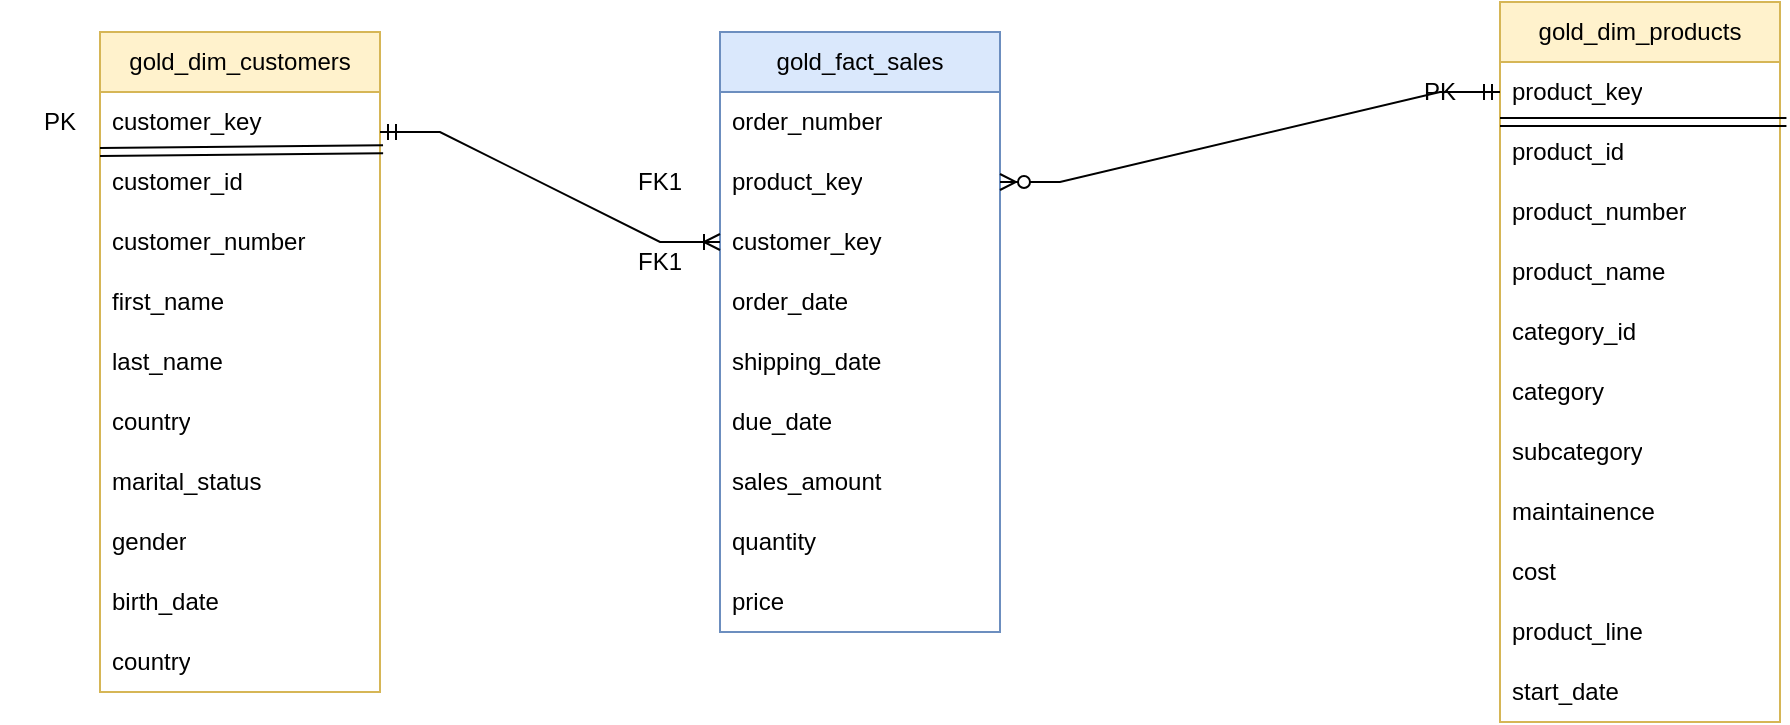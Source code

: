 <mxfile version="27.0.9">
  <diagram name="Page-1" id="odhT4YhQOPHgNkSvqknY">
    <mxGraphModel dx="1042" dy="722" grid="1" gridSize="10" guides="1" tooltips="1" connect="1" arrows="1" fold="1" page="1" pageScale="1" pageWidth="3300" pageHeight="4681" math="0" shadow="0">
      <root>
        <mxCell id="0" />
        <mxCell id="1" parent="0" />
        <mxCell id="2Zn3j7K52c2HavuLXbVH-1" value="gold_dim_customers" style="swimlane;fontStyle=0;childLayout=stackLayout;horizontal=1;startSize=30;horizontalStack=0;resizeParent=1;resizeParentMax=0;resizeLast=0;collapsible=1;marginBottom=0;whiteSpace=wrap;html=1;fillColor=#fff2cc;strokeColor=#d6b656;" parent="1" vertex="1">
          <mxGeometry x="120" y="130" width="140" height="330" as="geometry" />
        </mxCell>
        <mxCell id="2Zn3j7K52c2HavuLXbVH-2" value="customer_key" style="text;strokeColor=none;fillColor=none;align=left;verticalAlign=middle;spacingLeft=4;spacingRight=4;overflow=hidden;points=[[0,0.5],[1,0.5]];portConstraint=eastwest;rotatable=0;whiteSpace=wrap;html=1;" parent="2Zn3j7K52c2HavuLXbVH-1" vertex="1">
          <mxGeometry y="30" width="140" height="30" as="geometry" />
        </mxCell>
        <mxCell id="2Zn3j7K52c2HavuLXbVH-21" value="" style="shape=link;html=1;rounded=0;entryX=1.011;entryY=-0.047;entryDx=0;entryDy=0;entryPerimeter=0;" parent="2Zn3j7K52c2HavuLXbVH-1" target="2Zn3j7K52c2HavuLXbVH-3" edge="1">
          <mxGeometry width="100" relative="1" as="geometry">
            <mxPoint y="60" as="sourcePoint" />
            <mxPoint x="100" y="60" as="targetPoint" />
          </mxGeometry>
        </mxCell>
        <mxCell id="2Zn3j7K52c2HavuLXbVH-3" value="customer_id&amp;nbsp;" style="text;strokeColor=none;fillColor=none;align=left;verticalAlign=middle;spacingLeft=4;spacingRight=4;overflow=hidden;points=[[0,0.5],[1,0.5]];portConstraint=eastwest;rotatable=0;whiteSpace=wrap;html=1;" parent="2Zn3j7K52c2HavuLXbVH-1" vertex="1">
          <mxGeometry y="60" width="140" height="30" as="geometry" />
        </mxCell>
        <mxCell id="2Zn3j7K52c2HavuLXbVH-4" value="customer_number" style="text;strokeColor=none;fillColor=none;align=left;verticalAlign=middle;spacingLeft=4;spacingRight=4;overflow=hidden;points=[[0,0.5],[1,0.5]];portConstraint=eastwest;rotatable=0;whiteSpace=wrap;html=1;" parent="2Zn3j7K52c2HavuLXbVH-1" vertex="1">
          <mxGeometry y="90" width="140" height="30" as="geometry" />
        </mxCell>
        <mxCell id="2Zn3j7K52c2HavuLXbVH-13" value="first_name" style="text;strokeColor=none;fillColor=none;align=left;verticalAlign=middle;spacingLeft=4;spacingRight=4;overflow=hidden;points=[[0,0.5],[1,0.5]];portConstraint=eastwest;rotatable=0;whiteSpace=wrap;html=1;" parent="2Zn3j7K52c2HavuLXbVH-1" vertex="1">
          <mxGeometry y="120" width="140" height="30" as="geometry" />
        </mxCell>
        <mxCell id="2Zn3j7K52c2HavuLXbVH-14" value="last_name" style="text;strokeColor=none;fillColor=none;align=left;verticalAlign=middle;spacingLeft=4;spacingRight=4;overflow=hidden;points=[[0,0.5],[1,0.5]];portConstraint=eastwest;rotatable=0;whiteSpace=wrap;html=1;" parent="2Zn3j7K52c2HavuLXbVH-1" vertex="1">
          <mxGeometry y="150" width="140" height="30" as="geometry" />
        </mxCell>
        <mxCell id="2Zn3j7K52c2HavuLXbVH-15" value="country" style="text;strokeColor=none;fillColor=none;align=left;verticalAlign=middle;spacingLeft=4;spacingRight=4;overflow=hidden;points=[[0,0.5],[1,0.5]];portConstraint=eastwest;rotatable=0;whiteSpace=wrap;html=1;" parent="2Zn3j7K52c2HavuLXbVH-1" vertex="1">
          <mxGeometry y="180" width="140" height="30" as="geometry" />
        </mxCell>
        <mxCell id="2Zn3j7K52c2HavuLXbVH-16" value="marital_status" style="text;strokeColor=none;fillColor=none;align=left;verticalAlign=middle;spacingLeft=4;spacingRight=4;overflow=hidden;points=[[0,0.5],[1,0.5]];portConstraint=eastwest;rotatable=0;whiteSpace=wrap;html=1;" parent="2Zn3j7K52c2HavuLXbVH-1" vertex="1">
          <mxGeometry y="210" width="140" height="30" as="geometry" />
        </mxCell>
        <mxCell id="2Zn3j7K52c2HavuLXbVH-17" value="gender" style="text;strokeColor=none;fillColor=none;align=left;verticalAlign=middle;spacingLeft=4;spacingRight=4;overflow=hidden;points=[[0,0.5],[1,0.5]];portConstraint=eastwest;rotatable=0;whiteSpace=wrap;html=1;" parent="2Zn3j7K52c2HavuLXbVH-1" vertex="1">
          <mxGeometry y="240" width="140" height="30" as="geometry" />
        </mxCell>
        <mxCell id="2Zn3j7K52c2HavuLXbVH-18" value="birth_date" style="text;strokeColor=none;fillColor=none;align=left;verticalAlign=middle;spacingLeft=4;spacingRight=4;overflow=hidden;points=[[0,0.5],[1,0.5]];portConstraint=eastwest;rotatable=0;whiteSpace=wrap;html=1;" parent="2Zn3j7K52c2HavuLXbVH-1" vertex="1">
          <mxGeometry y="270" width="140" height="30" as="geometry" />
        </mxCell>
        <mxCell id="2Zn3j7K52c2HavuLXbVH-19" value="country" style="text;strokeColor=none;fillColor=none;align=left;verticalAlign=middle;spacingLeft=4;spacingRight=4;overflow=hidden;points=[[0,0.5],[1,0.5]];portConstraint=eastwest;rotatable=0;whiteSpace=wrap;html=1;" parent="2Zn3j7K52c2HavuLXbVH-1" vertex="1">
          <mxGeometry y="300" width="140" height="30" as="geometry" />
        </mxCell>
        <mxCell id="2Zn3j7K52c2HavuLXbVH-5" value="gold_fact_sales" style="swimlane;fontStyle=0;childLayout=stackLayout;horizontal=1;startSize=30;horizontalStack=0;resizeParent=1;resizeParentMax=0;resizeLast=0;collapsible=1;marginBottom=0;whiteSpace=wrap;html=1;fillColor=#dae8fc;strokeColor=#6c8ebf;" parent="1" vertex="1">
          <mxGeometry x="430" y="130" width="140" height="300" as="geometry" />
        </mxCell>
        <mxCell id="2Zn3j7K52c2HavuLXbVH-6" value="order_number" style="text;strokeColor=none;fillColor=none;align=left;verticalAlign=middle;spacingLeft=4;spacingRight=4;overflow=hidden;points=[[0,0.5],[1,0.5]];portConstraint=eastwest;rotatable=0;whiteSpace=wrap;html=1;" parent="2Zn3j7K52c2HavuLXbVH-5" vertex="1">
          <mxGeometry y="30" width="140" height="30" as="geometry" />
        </mxCell>
        <mxCell id="2Zn3j7K52c2HavuLXbVH-7" value="product_key" style="text;strokeColor=none;fillColor=none;align=left;verticalAlign=middle;spacingLeft=4;spacingRight=4;overflow=hidden;points=[[0,0.5],[1,0.5]];portConstraint=eastwest;rotatable=0;whiteSpace=wrap;html=1;" parent="2Zn3j7K52c2HavuLXbVH-5" vertex="1">
          <mxGeometry y="60" width="140" height="30" as="geometry" />
        </mxCell>
        <mxCell id="2Zn3j7K52c2HavuLXbVH-8" value="customer_key" style="text;strokeColor=none;fillColor=none;align=left;verticalAlign=middle;spacingLeft=4;spacingRight=4;overflow=hidden;points=[[0,0.5],[1,0.5]];portConstraint=eastwest;rotatable=0;whiteSpace=wrap;html=1;" parent="2Zn3j7K52c2HavuLXbVH-5" vertex="1">
          <mxGeometry y="90" width="140" height="30" as="geometry" />
        </mxCell>
        <mxCell id="2Zn3j7K52c2HavuLXbVH-22" value="order_date" style="text;strokeColor=none;fillColor=none;align=left;verticalAlign=middle;spacingLeft=4;spacingRight=4;overflow=hidden;points=[[0,0.5],[1,0.5]];portConstraint=eastwest;rotatable=0;whiteSpace=wrap;html=1;" parent="2Zn3j7K52c2HavuLXbVH-5" vertex="1">
          <mxGeometry y="120" width="140" height="30" as="geometry" />
        </mxCell>
        <mxCell id="2Zn3j7K52c2HavuLXbVH-23" value="shipping_date" style="text;strokeColor=none;fillColor=none;align=left;verticalAlign=middle;spacingLeft=4;spacingRight=4;overflow=hidden;points=[[0,0.5],[1,0.5]];portConstraint=eastwest;rotatable=0;whiteSpace=wrap;html=1;" parent="2Zn3j7K52c2HavuLXbVH-5" vertex="1">
          <mxGeometry y="150" width="140" height="30" as="geometry" />
        </mxCell>
        <mxCell id="2Zn3j7K52c2HavuLXbVH-24" value="due_date" style="text;strokeColor=none;fillColor=none;align=left;verticalAlign=middle;spacingLeft=4;spacingRight=4;overflow=hidden;points=[[0,0.5],[1,0.5]];portConstraint=eastwest;rotatable=0;whiteSpace=wrap;html=1;" parent="2Zn3j7K52c2HavuLXbVH-5" vertex="1">
          <mxGeometry y="180" width="140" height="30" as="geometry" />
        </mxCell>
        <mxCell id="2Zn3j7K52c2HavuLXbVH-25" value="sales_amount" style="text;strokeColor=none;fillColor=none;align=left;verticalAlign=middle;spacingLeft=4;spacingRight=4;overflow=hidden;points=[[0,0.5],[1,0.5]];portConstraint=eastwest;rotatable=0;whiteSpace=wrap;html=1;" parent="2Zn3j7K52c2HavuLXbVH-5" vertex="1">
          <mxGeometry y="210" width="140" height="30" as="geometry" />
        </mxCell>
        <mxCell id="2Zn3j7K52c2HavuLXbVH-26" value="quantity" style="text;strokeColor=none;fillColor=none;align=left;verticalAlign=middle;spacingLeft=4;spacingRight=4;overflow=hidden;points=[[0,0.5],[1,0.5]];portConstraint=eastwest;rotatable=0;whiteSpace=wrap;html=1;" parent="2Zn3j7K52c2HavuLXbVH-5" vertex="1">
          <mxGeometry y="240" width="140" height="30" as="geometry" />
        </mxCell>
        <mxCell id="2Zn3j7K52c2HavuLXbVH-27" value="price" style="text;strokeColor=none;fillColor=none;align=left;verticalAlign=middle;spacingLeft=4;spacingRight=4;overflow=hidden;points=[[0,0.5],[1,0.5]];portConstraint=eastwest;rotatable=0;whiteSpace=wrap;html=1;" parent="2Zn3j7K52c2HavuLXbVH-5" vertex="1">
          <mxGeometry y="270" width="140" height="30" as="geometry" />
        </mxCell>
        <mxCell id="2Zn3j7K52c2HavuLXbVH-9" value="gold_dim_products" style="swimlane;fontStyle=0;childLayout=stackLayout;horizontal=1;startSize=30;horizontalStack=0;resizeParent=1;resizeParentMax=0;resizeLast=0;collapsible=1;marginBottom=0;whiteSpace=wrap;html=1;fillColor=#fff2cc;strokeColor=#d6b656;" parent="1" vertex="1">
          <mxGeometry x="820" y="115" width="140" height="360" as="geometry" />
        </mxCell>
        <mxCell id="2Zn3j7K52c2HavuLXbVH-10" value="product_key" style="text;strokeColor=none;fillColor=none;align=left;verticalAlign=middle;spacingLeft=4;spacingRight=4;overflow=hidden;points=[[0,0.5],[1,0.5]];portConstraint=eastwest;rotatable=0;whiteSpace=wrap;html=1;" parent="2Zn3j7K52c2HavuLXbVH-9" vertex="1">
          <mxGeometry y="30" width="140" height="30" as="geometry" />
        </mxCell>
        <mxCell id="2Zn3j7K52c2HavuLXbVH-28" value="" style="shape=link;html=1;rounded=0;entryX=1.023;entryY=0;entryDx=0;entryDy=0;entryPerimeter=0;" parent="2Zn3j7K52c2HavuLXbVH-9" target="2Zn3j7K52c2HavuLXbVH-34" edge="1">
          <mxGeometry width="100" relative="1" as="geometry">
            <mxPoint y="60" as="sourcePoint" />
            <mxPoint x="100" y="60" as="targetPoint" />
          </mxGeometry>
        </mxCell>
        <mxCell id="2Zn3j7K52c2HavuLXbVH-34" value="product_id" style="text;strokeColor=none;fillColor=none;align=left;verticalAlign=middle;spacingLeft=4;spacingRight=4;overflow=hidden;points=[[0,0.5],[1,0.5]];portConstraint=eastwest;rotatable=0;whiteSpace=wrap;html=1;" parent="2Zn3j7K52c2HavuLXbVH-9" vertex="1">
          <mxGeometry y="60" width="140" height="30" as="geometry" />
        </mxCell>
        <mxCell id="2Zn3j7K52c2HavuLXbVH-33" value="product_number" style="text;strokeColor=none;fillColor=none;align=left;verticalAlign=middle;spacingLeft=4;spacingRight=4;overflow=hidden;points=[[0,0.5],[1,0.5]];portConstraint=eastwest;rotatable=0;whiteSpace=wrap;html=1;" parent="2Zn3j7K52c2HavuLXbVH-9" vertex="1">
          <mxGeometry y="90" width="140" height="30" as="geometry" />
        </mxCell>
        <mxCell id="2Zn3j7K52c2HavuLXbVH-32" value="product_name" style="text;strokeColor=none;fillColor=none;align=left;verticalAlign=middle;spacingLeft=4;spacingRight=4;overflow=hidden;points=[[0,0.5],[1,0.5]];portConstraint=eastwest;rotatable=0;whiteSpace=wrap;html=1;" parent="2Zn3j7K52c2HavuLXbVH-9" vertex="1">
          <mxGeometry y="120" width="140" height="30" as="geometry" />
        </mxCell>
        <mxCell id="2Zn3j7K52c2HavuLXbVH-31" value="category_id" style="text;strokeColor=none;fillColor=none;align=left;verticalAlign=middle;spacingLeft=4;spacingRight=4;overflow=hidden;points=[[0,0.5],[1,0.5]];portConstraint=eastwest;rotatable=0;whiteSpace=wrap;html=1;" parent="2Zn3j7K52c2HavuLXbVH-9" vertex="1">
          <mxGeometry y="150" width="140" height="30" as="geometry" />
        </mxCell>
        <mxCell id="2Zn3j7K52c2HavuLXbVH-30" value="category" style="text;strokeColor=none;fillColor=none;align=left;verticalAlign=middle;spacingLeft=4;spacingRight=4;overflow=hidden;points=[[0,0.5],[1,0.5]];portConstraint=eastwest;rotatable=0;whiteSpace=wrap;html=1;" parent="2Zn3j7K52c2HavuLXbVH-9" vertex="1">
          <mxGeometry y="180" width="140" height="30" as="geometry" />
        </mxCell>
        <mxCell id="2Zn3j7K52c2HavuLXbVH-29" value="subcategory" style="text;strokeColor=none;fillColor=none;align=left;verticalAlign=middle;spacingLeft=4;spacingRight=4;overflow=hidden;points=[[0,0.5],[1,0.5]];portConstraint=eastwest;rotatable=0;whiteSpace=wrap;html=1;" parent="2Zn3j7K52c2HavuLXbVH-9" vertex="1">
          <mxGeometry y="210" width="140" height="30" as="geometry" />
        </mxCell>
        <mxCell id="2Zn3j7K52c2HavuLXbVH-11" value="maintainence" style="text;strokeColor=none;fillColor=none;align=left;verticalAlign=middle;spacingLeft=4;spacingRight=4;overflow=hidden;points=[[0,0.5],[1,0.5]];portConstraint=eastwest;rotatable=0;whiteSpace=wrap;html=1;" parent="2Zn3j7K52c2HavuLXbVH-9" vertex="1">
          <mxGeometry y="240" width="140" height="30" as="geometry" />
        </mxCell>
        <mxCell id="2Zn3j7K52c2HavuLXbVH-12" value="cost" style="text;strokeColor=none;fillColor=none;align=left;verticalAlign=middle;spacingLeft=4;spacingRight=4;overflow=hidden;points=[[0,0.5],[1,0.5]];portConstraint=eastwest;rotatable=0;whiteSpace=wrap;html=1;" parent="2Zn3j7K52c2HavuLXbVH-9" vertex="1">
          <mxGeometry y="270" width="140" height="30" as="geometry" />
        </mxCell>
        <mxCell id="2Zn3j7K52c2HavuLXbVH-35" value="product_line" style="text;strokeColor=none;fillColor=none;align=left;verticalAlign=middle;spacingLeft=4;spacingRight=4;overflow=hidden;points=[[0,0.5],[1,0.5]];portConstraint=eastwest;rotatable=0;whiteSpace=wrap;html=1;" parent="2Zn3j7K52c2HavuLXbVH-9" vertex="1">
          <mxGeometry y="300" width="140" height="30" as="geometry" />
        </mxCell>
        <mxCell id="2Zn3j7K52c2HavuLXbVH-36" value="start_date" style="text;strokeColor=none;fillColor=none;align=left;verticalAlign=middle;spacingLeft=4;spacingRight=4;overflow=hidden;points=[[0,0.5],[1,0.5]];portConstraint=eastwest;rotatable=0;whiteSpace=wrap;html=1;" parent="2Zn3j7K52c2HavuLXbVH-9" vertex="1">
          <mxGeometry y="330" width="140" height="30" as="geometry" />
        </mxCell>
        <mxCell id="2Zn3j7K52c2HavuLXbVH-38" value="PK" style="text;html=1;align=center;verticalAlign=middle;whiteSpace=wrap;rounded=0;" parent="1" vertex="1">
          <mxGeometry x="760" y="145" width="60" height="30" as="geometry" />
        </mxCell>
        <mxCell id="2Zn3j7K52c2HavuLXbVH-39" value="PK" style="text;html=1;align=center;verticalAlign=middle;whiteSpace=wrap;rounded=0;" parent="1" vertex="1">
          <mxGeometry x="70" y="160" width="60" height="30" as="geometry" />
        </mxCell>
        <mxCell id="2Zn3j7K52c2HavuLXbVH-40" value="FK1" style="text;html=1;align=center;verticalAlign=middle;whiteSpace=wrap;rounded=0;" parent="1" vertex="1">
          <mxGeometry x="370" y="190" width="60" height="30" as="geometry" />
        </mxCell>
        <mxCell id="2Zn3j7K52c2HavuLXbVH-41" value="FK1" style="text;html=1;align=center;verticalAlign=middle;whiteSpace=wrap;rounded=0;" parent="1" vertex="1">
          <mxGeometry x="370" y="230" width="60" height="30" as="geometry" />
        </mxCell>
        <mxCell id="2Zn3j7K52c2HavuLXbVH-42" value="" style="edgeStyle=entityRelationEdgeStyle;fontSize=12;html=1;endArrow=ERoneToMany;startArrow=ERmandOne;rounded=0;entryX=0;entryY=0.5;entryDx=0;entryDy=0;" parent="1" target="2Zn3j7K52c2HavuLXbVH-8" edge="1">
          <mxGeometry width="100" height="100" relative="1" as="geometry">
            <mxPoint x="260" y="180" as="sourcePoint" />
            <mxPoint x="360" y="80" as="targetPoint" />
          </mxGeometry>
        </mxCell>
        <mxCell id="2Zn3j7K52c2HavuLXbVH-45" value="" style="edgeStyle=entityRelationEdgeStyle;fontSize=12;html=1;endArrow=ERzeroToMany;startArrow=ERmandOne;rounded=0;exitX=1;exitY=0.5;exitDx=0;exitDy=0;entryX=1;entryY=0.5;entryDx=0;entryDy=0;" parent="1" source="2Zn3j7K52c2HavuLXbVH-38" target="2Zn3j7K52c2HavuLXbVH-7" edge="1">
          <mxGeometry width="100" height="100" relative="1" as="geometry">
            <mxPoint x="640" y="210" as="sourcePoint" />
            <mxPoint x="740" y="110" as="targetPoint" />
          </mxGeometry>
        </mxCell>
      </root>
    </mxGraphModel>
  </diagram>
</mxfile>
